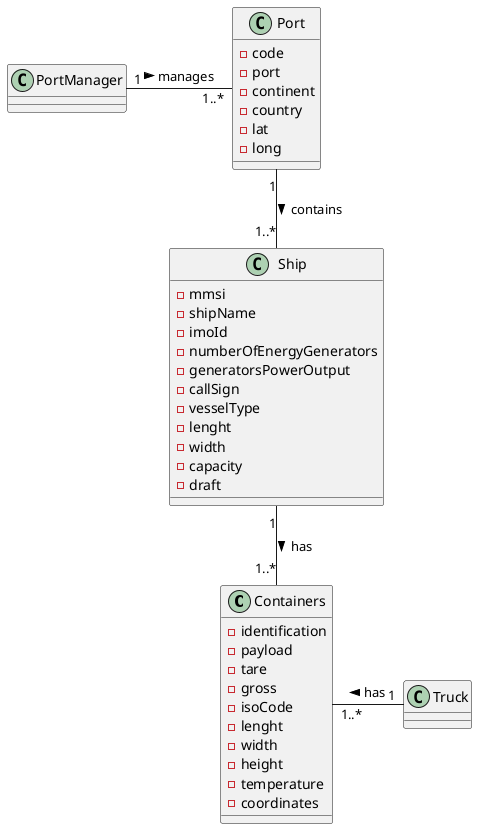 @startuml
'https://plantuml.com/use-case-diagram



class Containers {
- identification
- payload
- tare
- gross
- isoCode
- lenght
- width
- height
- temperature
- coordinates
}

class Port {
 - code
 - port
 - continent
 - country
 - lat
 - long
}

class Ship {
 - mmsi
 - shipName
 - imoId
 - numberOfEnergyGenerators
 - generatorsPowerOutput
 - callSign
 - vesselType
 - lenght
 - width
 - capacity
 - draft
}



PortManager "1" -right- "1..*"Port : > manages
Port "1" -down- "1..*"Ship :> contains
Ship "1" -down- "1..*"Containers  : > has
Truck "1" -left- "1..*"Containers : > has


@enduml